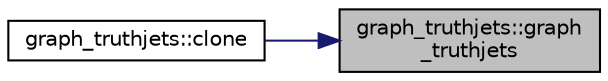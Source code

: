digraph "graph_truthjets::graph_truthjets"
{
 // INTERACTIVE_SVG=YES
 // LATEX_PDF_SIZE
  edge [fontname="Helvetica",fontsize="10",labelfontname="Helvetica",labelfontsize="10"];
  node [fontname="Helvetica",fontsize="10",shape=record];
  rankdir="RL";
  Node1 [label="graph_truthjets::graph\l_truthjets",height=0.2,width=0.4,color="black", fillcolor="grey75", style="filled", fontcolor="black",tooltip=" "];
  Node1 -> Node2 [dir="back",color="midnightblue",fontsize="10",style="solid",fontname="Helvetica"];
  Node2 [label="graph_truthjets::clone",height=0.2,width=0.4,color="black", fillcolor="white", style="filled",URL="$classgraph__truthjets.html#a4935eb779913e57d0eeccac43f14c2e8",tooltip=" "];
}
